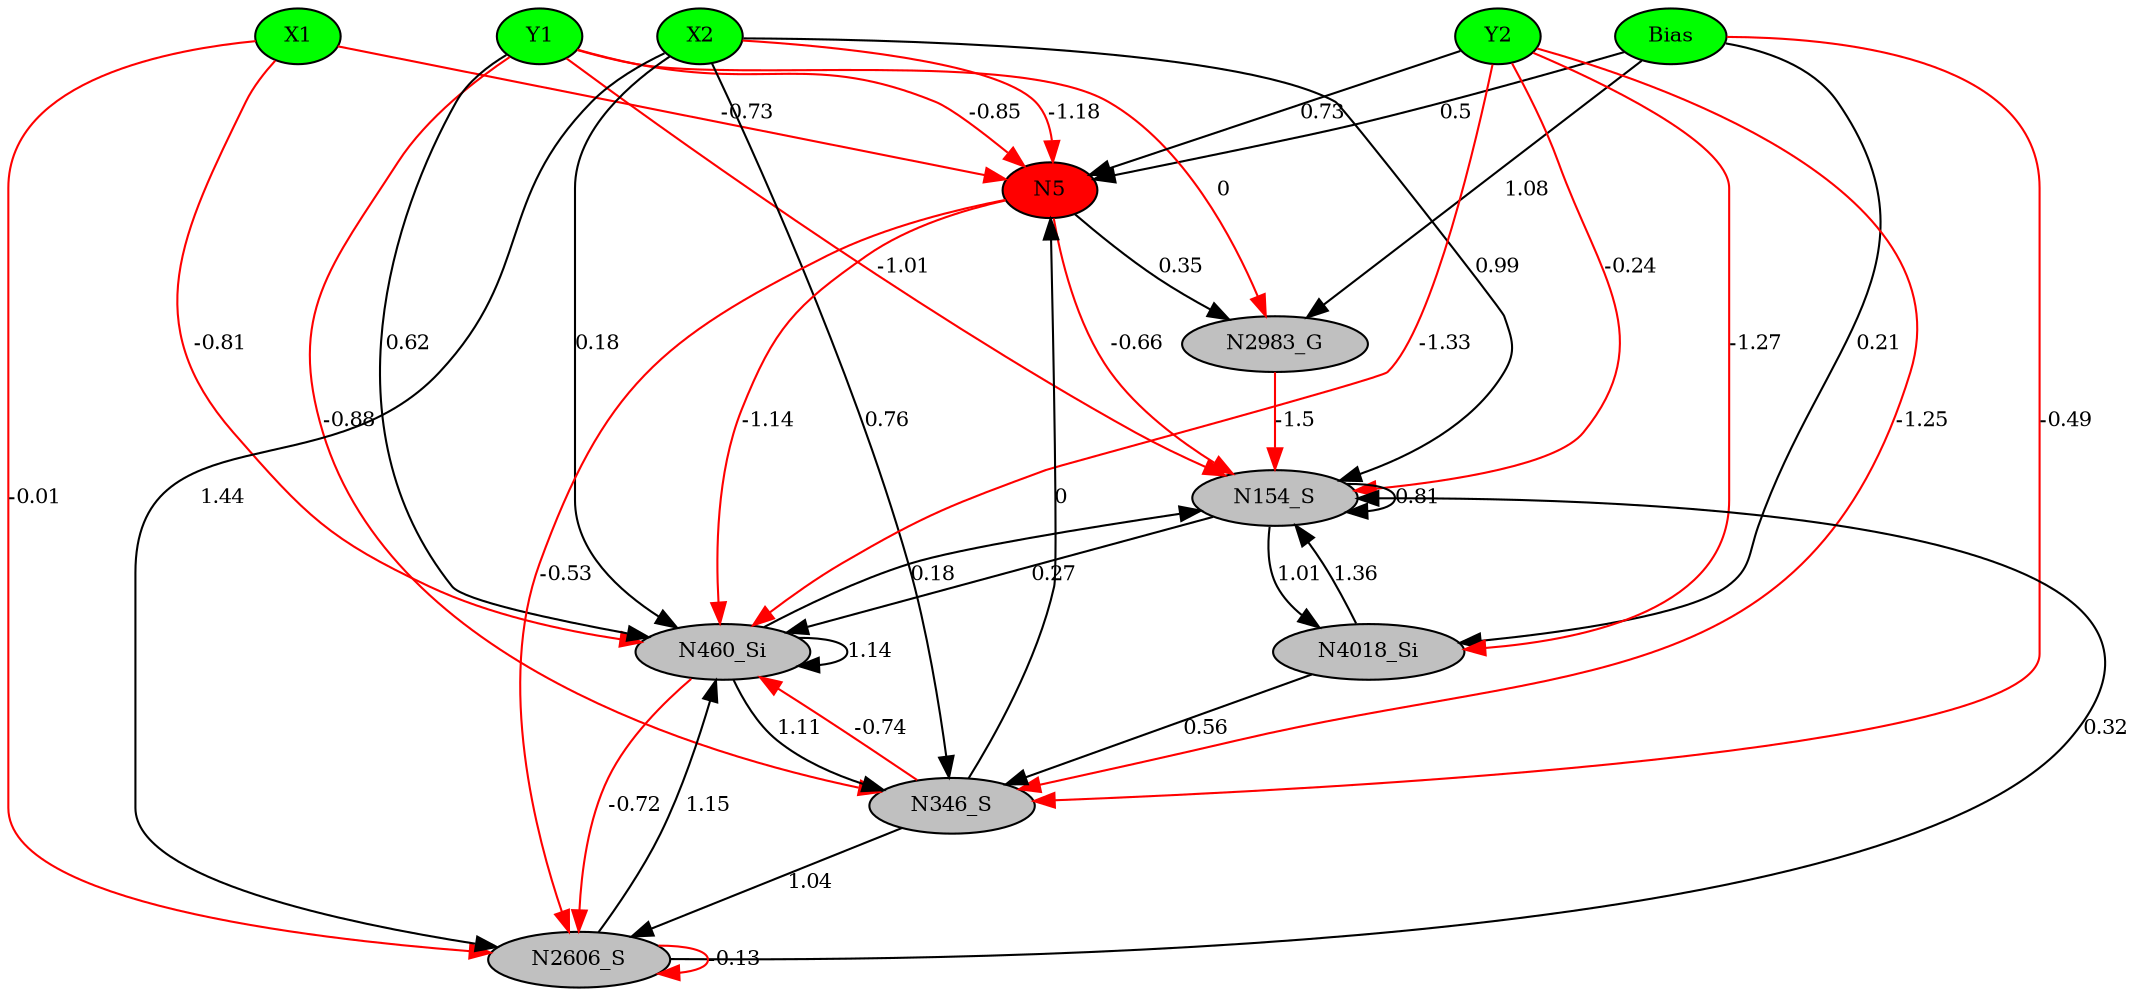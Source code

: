 digraph g { 
N0 [shape=ellipse, label=Bias,fontsize=10,height=0.1,width=0.1,style=filled,fillcolor=green]
N1[shape=ellipse label=X1,fontsize=10,height=0.1,width=0.1,style=filled,fillcolor=green]
N2[shape=ellipse label=Y1,fontsize=10,height=0.1,width=0.1,style=filled,fillcolor=green]
N3[shape=ellipse label=X2,fontsize=10,height=0.1,width=0.1,style=filled,fillcolor=green]
N4[shape=ellipse label=Y2,fontsize=10,height=0.1,width=0.1,style=filled,fillcolor=green]
N5[shape=ellipse,fontsize = 10, height = 0.1, width = 0.1, style = filled, fillcolor = red]
N154[shape=ellipse, label=N154_S,fontsize=10,height=0.1,width=0.1,style=filled,fillcolor=gray]
N346[shape=ellipse, label=N346_S,fontsize=10,height=0.1,width=0.1,style=filled,fillcolor=gray]
N460[shape=ellipse, label=N460_Si,fontsize=10,height=0.1,width=0.1,style=filled,fillcolor=gray]
N2606[shape=ellipse, label=N2606_S,fontsize=10,height=0.1,width=0.1,style=filled,fillcolor=gray]
N2983[shape=ellipse, label=N2983_G,fontsize=10,height=0.1,width=0.1,style=filled,fillcolor=gray]
N4018[shape=ellipse, label=N4018_Si,fontsize=10,height=0.1,width=0.1,style=filled,fillcolor=gray]
N0 -> N5 [color=black] [ label=0.5,fontsize=10]
N1 -> N5 [color=red] [arrowType=inv][ label=-0.73,fontsize=10]
N3 -> N5 [color=red] [arrowType=inv][ label=-1.18,fontsize=10]
N4 -> N5 [color=black] [ label=0.73,fontsize=10]
N2 -> N154 [color=red] [arrowType=inv][ label=-1.01,fontsize=10]
N2 -> N5 [color=red] [arrowType=inv][ label=-0.85,fontsize=10]
N346 -> N5 [color=black] [ label=0,fontsize=10]
N154 -> N460 [color=black] [ label=0.27,fontsize=10]
N460 -> N346 [color=black] [ label=1.11,fontsize=10]
N460 -> N460 [color=black] [ label=1.14,fontsize=10]
N0 -> N346 [color=red] [arrowType=inv][ label=-0.49,fontsize=10]
N460 -> N154 [color=black] [ label=0.18,fontsize=10]
N3 -> N460 [color=black] [ label=0.18,fontsize=10]
N5 -> N460 [color=red] [arrowType=inv][ label=-1.14,fontsize=10]
N1 -> N460 [color=red] [arrowType=inv][ label=-0.81,fontsize=10]
N346 -> N460 [color=red] [arrowType=inv][ label=-0.74,fontsize=10]
N2 -> N460 [color=black] [ label=0.62,fontsize=10]
N2 -> N346 [color=red] [arrowType=inv][ label=-0.88,fontsize=10]
N4 -> N346 [color=red] [arrowType=inv][ label=-1.25,fontsize=10]
N4 -> N460 [color=red] [arrowType=inv][ label=-1.33,fontsize=10]
N3 -> N346 [color=black] [ label=0.76,fontsize=10]
N4 -> N154 [color=red] [arrowType=inv][ label=-0.24,fontsize=10]
N346 -> N2606 [color=black] [ label=1.04,fontsize=10]
N2606 -> N154 [color=black] [ label=0.32,fontsize=10]
N5 -> N2606 [color=red] [arrowType=inv][ label=-0.53,fontsize=10]
N3 -> N154 [color=black] [ label=0.99,fontsize=10]
N0 -> N2983 [color=black] [ label=1.08,fontsize=10]
N2983 -> N154 [color=red] [arrowType=inv][ label=-1.5,fontsize=10]
N5 -> N2983 [color=black] [ label=0.35,fontsize=10]
N5 -> N154 [color=red] [arrowType=inv][ label=-0.66,fontsize=10]
N460 -> N2606 [color=red] [arrowType=inv][ label=-0.72,fontsize=10]
N3 -> N2606 [color=black] [ label=1.44,fontsize=10]
N2 -> N2983 [color=red] [arrowType=inv][ label=0,fontsize=10]
N2606 -> N2606 [color=red] [arrowType=inv][ label=-0.13,fontsize=10]
N154 -> N4018 [color=black] [ label=1.01,fontsize=10]
N4018 -> N154 [color=black] [ label=1.36,fontsize=10]
N4 -> N4018 [color=red] [arrowType=inv][ label=-1.27,fontsize=10]
N154 -> N154 [color=black] [ label=0.81,fontsize=10]
N0 -> N4018 [color=black] [ label=0.21,fontsize=10]
N2606 -> N460 [color=black] [ label=1.15,fontsize=10]
N1 -> N2606 [color=red] [arrowType=inv][ label=-0.01,fontsize=10]
N4018 -> N346 [color=black] [ label=0.56,fontsize=10]
 { rank=same; 
N5
 } 
 { rank=same; 
N1 ->N2 ->N3 ->N4 ->N0 [style=invis]
 } 
}
